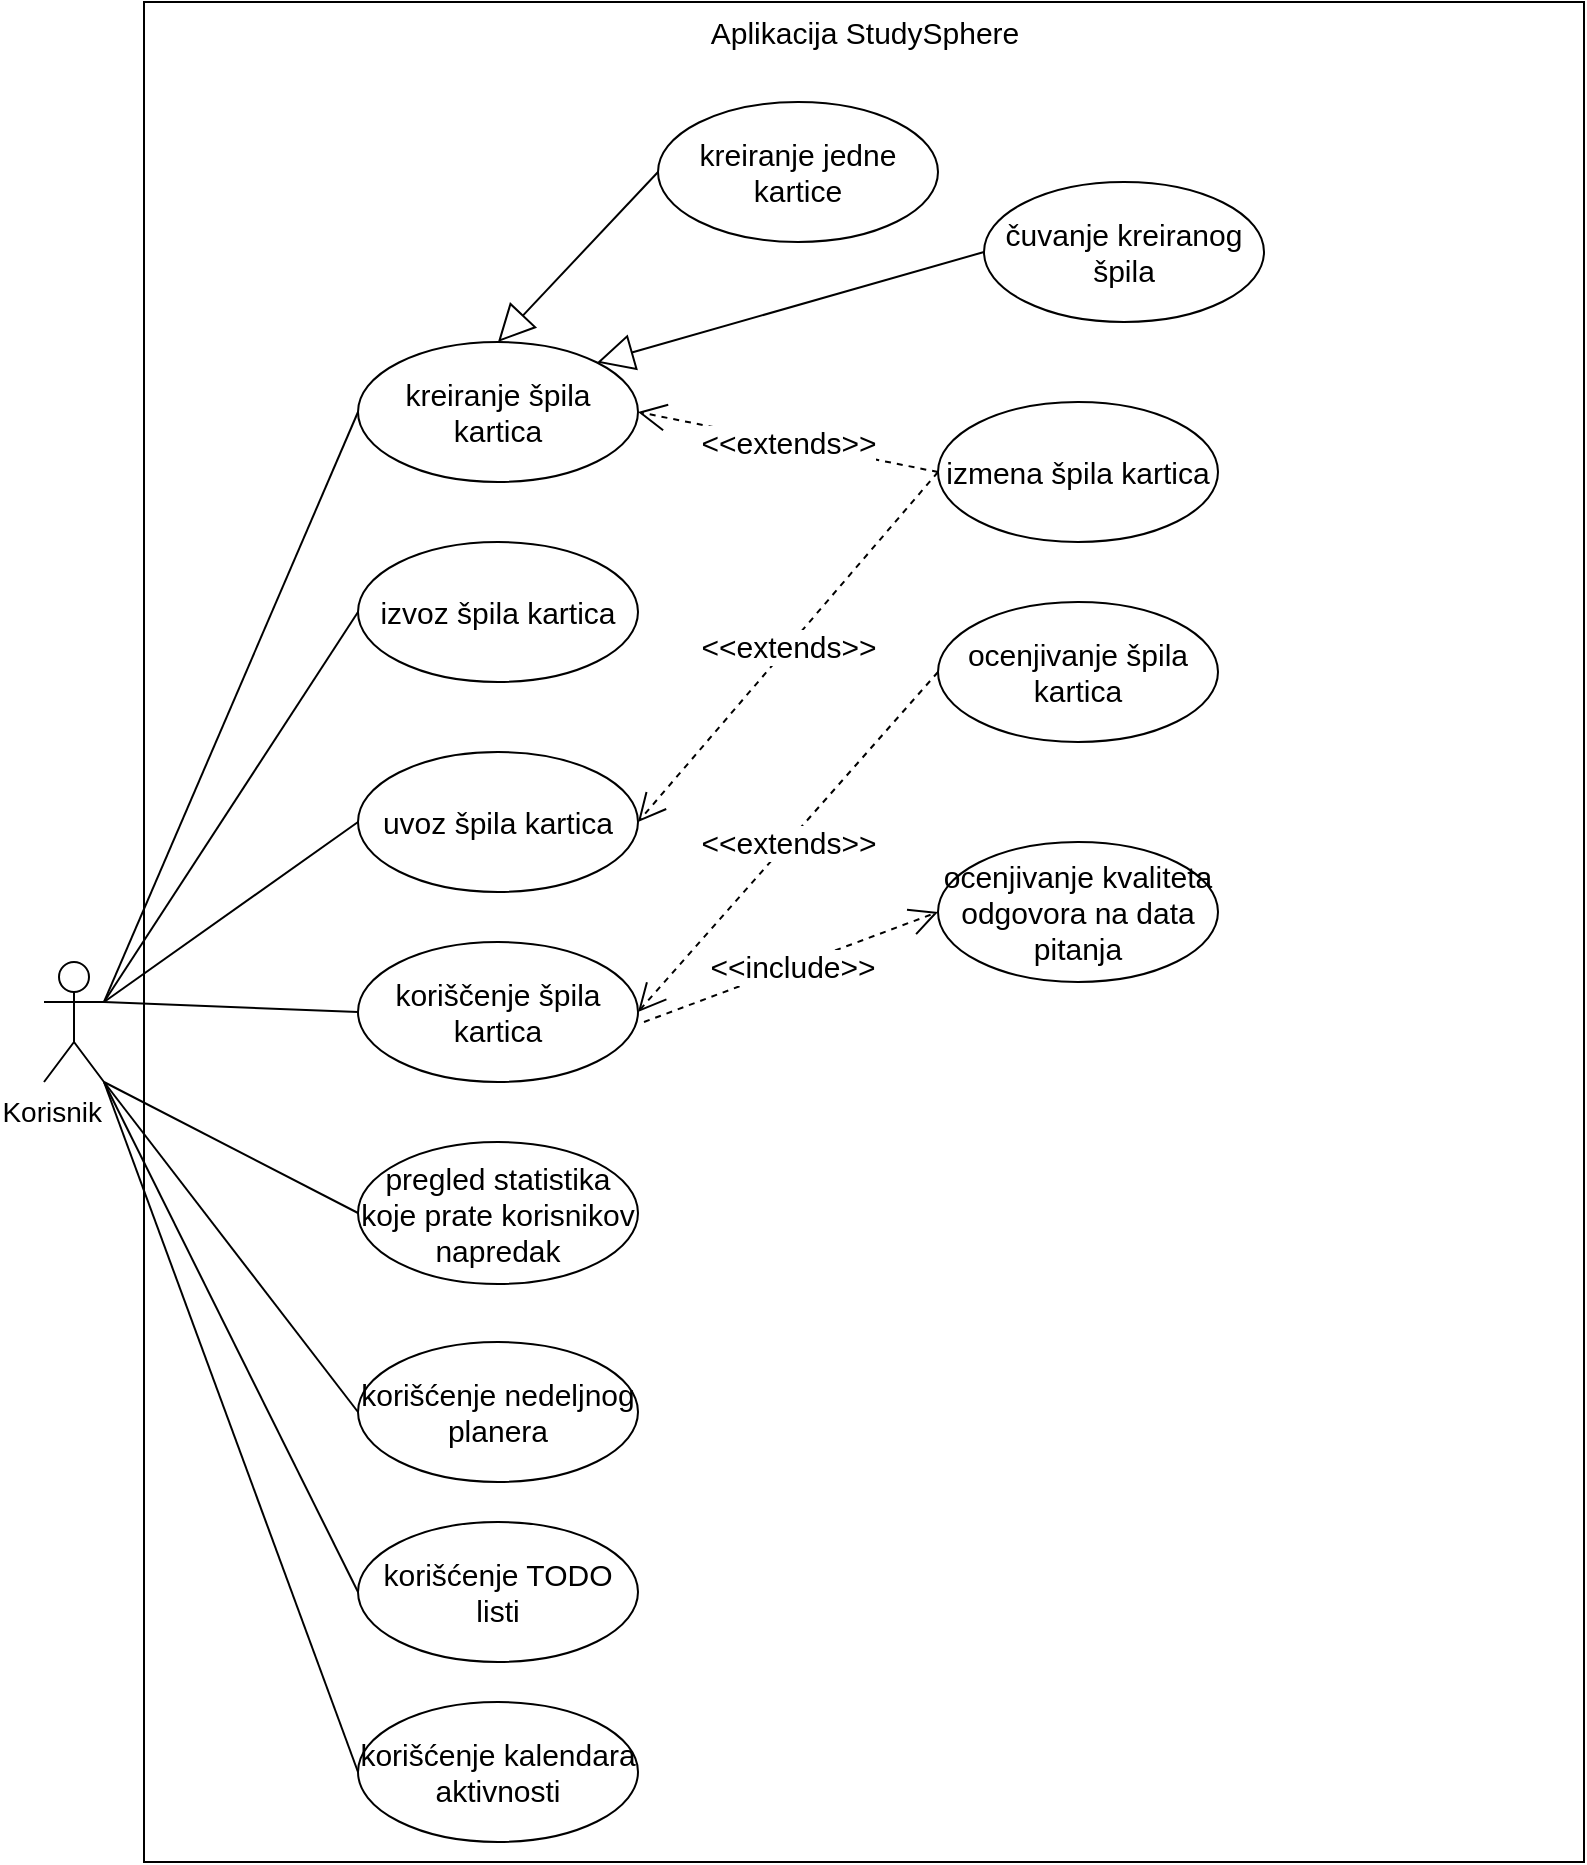 <mxfile version="14.2.4" type="device"><diagram id="zjK6OgsOYJaDhMb_vuTh" name="Page-1"><mxGraphModel dx="1038" dy="528" grid="1" gridSize="10" guides="1" tooltips="1" connect="1" arrows="1" fold="1" page="1" pageScale="1" pageWidth="827" pageHeight="1169" math="0" shadow="0"><root><mxCell id="0"/><mxCell id="1" parent="0"/><mxCell id="GpyQpe_mQj25Ungr1Uzp-6" value="Aplikacija StudySphere" style="html=1;align=center;verticalAlign=top;fontSize=15;" parent="1" vertex="1"><mxGeometry x="150" y="60" width="720" height="930" as="geometry"/></mxCell><object label="Korisnik" Korsnik="" id="GpyQpe_mQj25Ungr1Uzp-1"><mxCell style="shape=umlActor;verticalLabelPosition=bottom;verticalAlign=top;html=1;fontSize=14;align=right;" parent="1" vertex="1"><mxGeometry x="100" y="540" width="30" height="60" as="geometry"/></mxCell></object><mxCell id="GpyQpe_mQj25Ungr1Uzp-7" value="kreiranje špila kartica" style="ellipse;whiteSpace=wrap;html=1;fontSize=15;" parent="1" vertex="1"><mxGeometry x="257" y="230" width="140" height="70" as="geometry"/></mxCell><mxCell id="GpyQpe_mQj25Ungr1Uzp-8" value="koriščenje špila kartica" style="ellipse;whiteSpace=wrap;html=1;fontSize=15;" parent="1" vertex="1"><mxGeometry x="257" y="530" width="140" height="70" as="geometry"/></mxCell><mxCell id="GpyQpe_mQj25Ungr1Uzp-9" value="uvoz špila kartica" style="ellipse;whiteSpace=wrap;html=1;fontSize=15;" parent="1" vertex="1"><mxGeometry x="257" y="435" width="140" height="70" as="geometry"/></mxCell><mxCell id="GpyQpe_mQj25Ungr1Uzp-10" value="izvoz špila kartica" style="ellipse;whiteSpace=wrap;html=1;fontSize=15;" parent="1" vertex="1"><mxGeometry x="257" y="330" width="140" height="70" as="geometry"/></mxCell><mxCell id="GpyQpe_mQj25Ungr1Uzp-11" value="pregled statistika koje prate korisnikov napredak" style="ellipse;whiteSpace=wrap;html=1;fontSize=15;" parent="1" vertex="1"><mxGeometry x="257" y="630" width="140" height="71" as="geometry"/></mxCell><mxCell id="GpyQpe_mQj25Ungr1Uzp-12" value="korišćenje nedeljnog planera" style="ellipse;whiteSpace=wrap;html=1;fontSize=15;" parent="1" vertex="1"><mxGeometry x="257" y="730" width="140" height="70" as="geometry"/></mxCell><mxCell id="GpyQpe_mQj25Ungr1Uzp-13" value="korišćenje TODO listi" style="ellipse;whiteSpace=wrap;html=1;fontSize=15;" parent="1" vertex="1"><mxGeometry x="257" y="820" width="140" height="70" as="geometry"/></mxCell><mxCell id="GpyQpe_mQj25Ungr1Uzp-14" value="korišćenje kalendara aktivnosti" style="ellipse;whiteSpace=wrap;html=1;fontSize=15;" parent="1" vertex="1"><mxGeometry x="257" y="910" width="140" height="70" as="geometry"/></mxCell><mxCell id="GpyQpe_mQj25Ungr1Uzp-15" value="izmena špila kartica" style="ellipse;whiteSpace=wrap;html=1;fontSize=15;" parent="1" vertex="1"><mxGeometry x="547" y="260" width="140" height="70" as="geometry"/></mxCell><mxCell id="GpyQpe_mQj25Ungr1Uzp-16" value="ocenjivanje kvaliteta odgovora na data pitanja" style="ellipse;whiteSpace=wrap;html=1;fontSize=15;" parent="1" vertex="1"><mxGeometry x="547" y="480" width="140" height="70" as="geometry"/></mxCell><mxCell id="GpyQpe_mQj25Ungr1Uzp-17" value="ocenjivanje špila kartica" style="ellipse;whiteSpace=wrap;html=1;fontSize=15;" parent="1" vertex="1"><mxGeometry x="547" y="360" width="140" height="70" as="geometry"/></mxCell><mxCell id="GpyQpe_mQj25Ungr1Uzp-20" value="" style="endArrow=none;html=1;fontSize=15;exitX=1;exitY=0.333;exitDx=0;exitDy=0;exitPerimeter=0;entryX=0;entryY=0.5;entryDx=0;entryDy=0;" parent="1" source="GpyQpe_mQj25Ungr1Uzp-1" target="GpyQpe_mQj25Ungr1Uzp-7" edge="1"><mxGeometry width="50" height="50" relative="1" as="geometry"><mxPoint x="100" y="440" as="sourcePoint"/><mxPoint x="150" y="390" as="targetPoint"/></mxGeometry></mxCell><mxCell id="GpyQpe_mQj25Ungr1Uzp-21" value="" style="endArrow=none;html=1;fontSize=15;entryX=0;entryY=0.5;entryDx=0;entryDy=0;exitX=1;exitY=0.333;exitDx=0;exitDy=0;exitPerimeter=0;" parent="1" source="GpyQpe_mQj25Ungr1Uzp-1" target="GpyQpe_mQj25Ungr1Uzp-8" edge="1"><mxGeometry width="50" height="50" relative="1" as="geometry"><mxPoint x="130" y="700" as="sourcePoint"/><mxPoint x="180" y="650" as="targetPoint"/></mxGeometry></mxCell><mxCell id="GpyQpe_mQj25Ungr1Uzp-22" value="" style="endArrow=none;html=1;fontSize=15;entryX=0;entryY=0.5;entryDx=0;entryDy=0;exitX=1;exitY=0.333;exitDx=0;exitDy=0;exitPerimeter=0;" parent="1" source="GpyQpe_mQj25Ungr1Uzp-1" target="GpyQpe_mQj25Ungr1Uzp-9" edge="1"><mxGeometry width="50" height="50" relative="1" as="geometry"><mxPoint x="100" y="720" as="sourcePoint"/><mxPoint x="150" y="670" as="targetPoint"/></mxGeometry></mxCell><mxCell id="GpyQpe_mQj25Ungr1Uzp-23" value="" style="endArrow=none;html=1;fontSize=15;entryX=0;entryY=0.5;entryDx=0;entryDy=0;" parent="1" target="GpyQpe_mQj25Ungr1Uzp-10" edge="1"><mxGeometry width="50" height="50" relative="1" as="geometry"><mxPoint x="130" y="560" as="sourcePoint"/><mxPoint x="150" y="700" as="targetPoint"/></mxGeometry></mxCell><mxCell id="GpyQpe_mQj25Ungr1Uzp-24" value="" style="endArrow=none;html=1;fontSize=15;entryX=0;entryY=0.5;entryDx=0;entryDy=0;exitX=1;exitY=1;exitDx=0;exitDy=0;exitPerimeter=0;" parent="1" source="GpyQpe_mQj25Ungr1Uzp-1" target="GpyQpe_mQj25Ungr1Uzp-11" edge="1"><mxGeometry width="50" height="50" relative="1" as="geometry"><mxPoint x="110" y="780" as="sourcePoint"/><mxPoint x="160" y="730" as="targetPoint"/></mxGeometry></mxCell><mxCell id="GpyQpe_mQj25Ungr1Uzp-25" value="" style="endArrow=none;html=1;fontSize=15;entryX=0;entryY=0.5;entryDx=0;entryDy=0;" parent="1" target="GpyQpe_mQj25Ungr1Uzp-12" edge="1"><mxGeometry width="50" height="50" relative="1" as="geometry"><mxPoint x="130" y="600" as="sourcePoint"/><mxPoint x="130" y="730" as="targetPoint"/></mxGeometry></mxCell><mxCell id="GpyQpe_mQj25Ungr1Uzp-26" value="" style="endArrow=none;html=1;fontSize=15;entryX=0;entryY=0.5;entryDx=0;entryDy=0;exitX=1;exitY=1;exitDx=0;exitDy=0;exitPerimeter=0;" parent="1" source="GpyQpe_mQj25Ungr1Uzp-1" target="GpyQpe_mQj25Ungr1Uzp-13" edge="1"><mxGeometry width="50" height="50" relative="1" as="geometry"><mxPoint x="110" y="780" as="sourcePoint"/><mxPoint x="160" y="730" as="targetPoint"/></mxGeometry></mxCell><mxCell id="GpyQpe_mQj25Ungr1Uzp-27" value="" style="endArrow=none;html=1;fontSize=15;entryX=0;entryY=0.5;entryDx=0;entryDy=0;" parent="1" target="GpyQpe_mQj25Ungr1Uzp-14" edge="1"><mxGeometry width="50" height="50" relative="1" as="geometry"><mxPoint x="130" y="600" as="sourcePoint"/><mxPoint x="170" y="760" as="targetPoint"/></mxGeometry></mxCell><mxCell id="GpyQpe_mQj25Ungr1Uzp-29" value="&amp;lt;&amp;lt;extends&amp;gt;&amp;gt;" style="endArrow=open;endSize=12;dashed=1;html=1;fontSize=15;entryX=1;entryY=0.5;entryDx=0;entryDy=0;exitX=0;exitY=0.5;exitDx=0;exitDy=0;" parent="1" source="GpyQpe_mQj25Ungr1Uzp-17" target="GpyQpe_mQj25Ungr1Uzp-8" edge="1"><mxGeometry width="160" relative="1" as="geometry"><mxPoint x="447" y="570" as="sourcePoint"/><mxPoint x="607" y="570" as="targetPoint"/></mxGeometry></mxCell><mxCell id="GpyQpe_mQj25Ungr1Uzp-30" value="&amp;lt;&amp;lt;extends&amp;gt;&amp;gt;" style="endArrow=open;endSize=12;dashed=1;html=1;fontSize=15;entryX=1;entryY=0.5;entryDx=0;entryDy=0;exitX=0;exitY=0.5;exitDx=0;exitDy=0;" parent="1" source="GpyQpe_mQj25Ungr1Uzp-15" target="GpyQpe_mQj25Ungr1Uzp-7" edge="1"><mxGeometry width="160" relative="1" as="geometry"><mxPoint x="477" y="320" as="sourcePoint"/><mxPoint x="377" y="180" as="targetPoint"/></mxGeometry></mxCell><mxCell id="GpyQpe_mQj25Ungr1Uzp-32" value="kreiranje jedne kartice" style="ellipse;whiteSpace=wrap;html=1;fontSize=15;" parent="1" vertex="1"><mxGeometry x="407" y="110" width="140" height="70" as="geometry"/></mxCell><mxCell id="GpyQpe_mQj25Ungr1Uzp-33" value="" style="endArrow=block;endSize=16;endFill=0;html=1;fontSize=15;entryX=0.5;entryY=0;entryDx=0;entryDy=0;exitX=0;exitY=0.5;exitDx=0;exitDy=0;" parent="1" source="GpyQpe_mQj25Ungr1Uzp-32" target="GpyQpe_mQj25Ungr1Uzp-7" edge="1"><mxGeometry width="160" relative="1" as="geometry"><mxPoint x="397" y="420" as="sourcePoint"/><mxPoint x="557" y="420" as="targetPoint"/></mxGeometry></mxCell><mxCell id="GpyQpe_mQj25Ungr1Uzp-34" value="čuvanje kreiranog špila" style="ellipse;whiteSpace=wrap;html=1;fontSize=15;" parent="1" vertex="1"><mxGeometry x="570" y="150" width="140" height="70" as="geometry"/></mxCell><mxCell id="GpyQpe_mQj25Ungr1Uzp-35" value="" style="endArrow=block;endSize=16;endFill=0;html=1;fontSize=15;exitX=0;exitY=0.5;exitDx=0;exitDy=0;entryX=1;entryY=0;entryDx=0;entryDy=0;" parent="1" source="GpyQpe_mQj25Ungr1Uzp-34" target="GpyQpe_mQj25Ungr1Uzp-7" edge="1"><mxGeometry width="160" relative="1" as="geometry"><mxPoint x="397" y="410" as="sourcePoint"/><mxPoint x="557" y="410" as="targetPoint"/></mxGeometry></mxCell><mxCell id="GpyQpe_mQj25Ungr1Uzp-40" value="&amp;lt;&amp;lt;extends&amp;gt;&amp;gt;" style="endArrow=open;endSize=12;dashed=1;html=1;fontSize=15;entryX=1;entryY=0.5;entryDx=0;entryDy=0;exitX=0;exitY=0.5;exitDx=0;exitDy=0;" parent="1" source="GpyQpe_mQj25Ungr1Uzp-15" target="GpyQpe_mQj25Ungr1Uzp-9" edge="1"><mxGeometry width="160" relative="1" as="geometry"><mxPoint x="557" y="305" as="sourcePoint"/><mxPoint x="407" y="275" as="targetPoint"/></mxGeometry></mxCell><mxCell id="GpyQpe_mQj25Ungr1Uzp-41" value="&amp;lt;&amp;lt;include&amp;gt;&amp;gt;" style="endArrow=open;endSize=12;dashed=1;html=1;fontSize=15;entryX=0;entryY=0.5;entryDx=0;entryDy=0;" parent="1" target="GpyQpe_mQj25Ungr1Uzp-16" edge="1"><mxGeometry width="160" relative="1" as="geometry"><mxPoint x="400" y="570" as="sourcePoint"/><mxPoint x="417" y="285" as="targetPoint"/></mxGeometry></mxCell></root></mxGraphModel></diagram></mxfile>